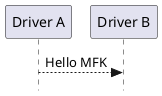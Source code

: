 @startuml Hello
skinparam Style strictuml
participant "Driver A" as DA
participant "Driver B" as DB

DA --> DB : Hello MFK

@enduml